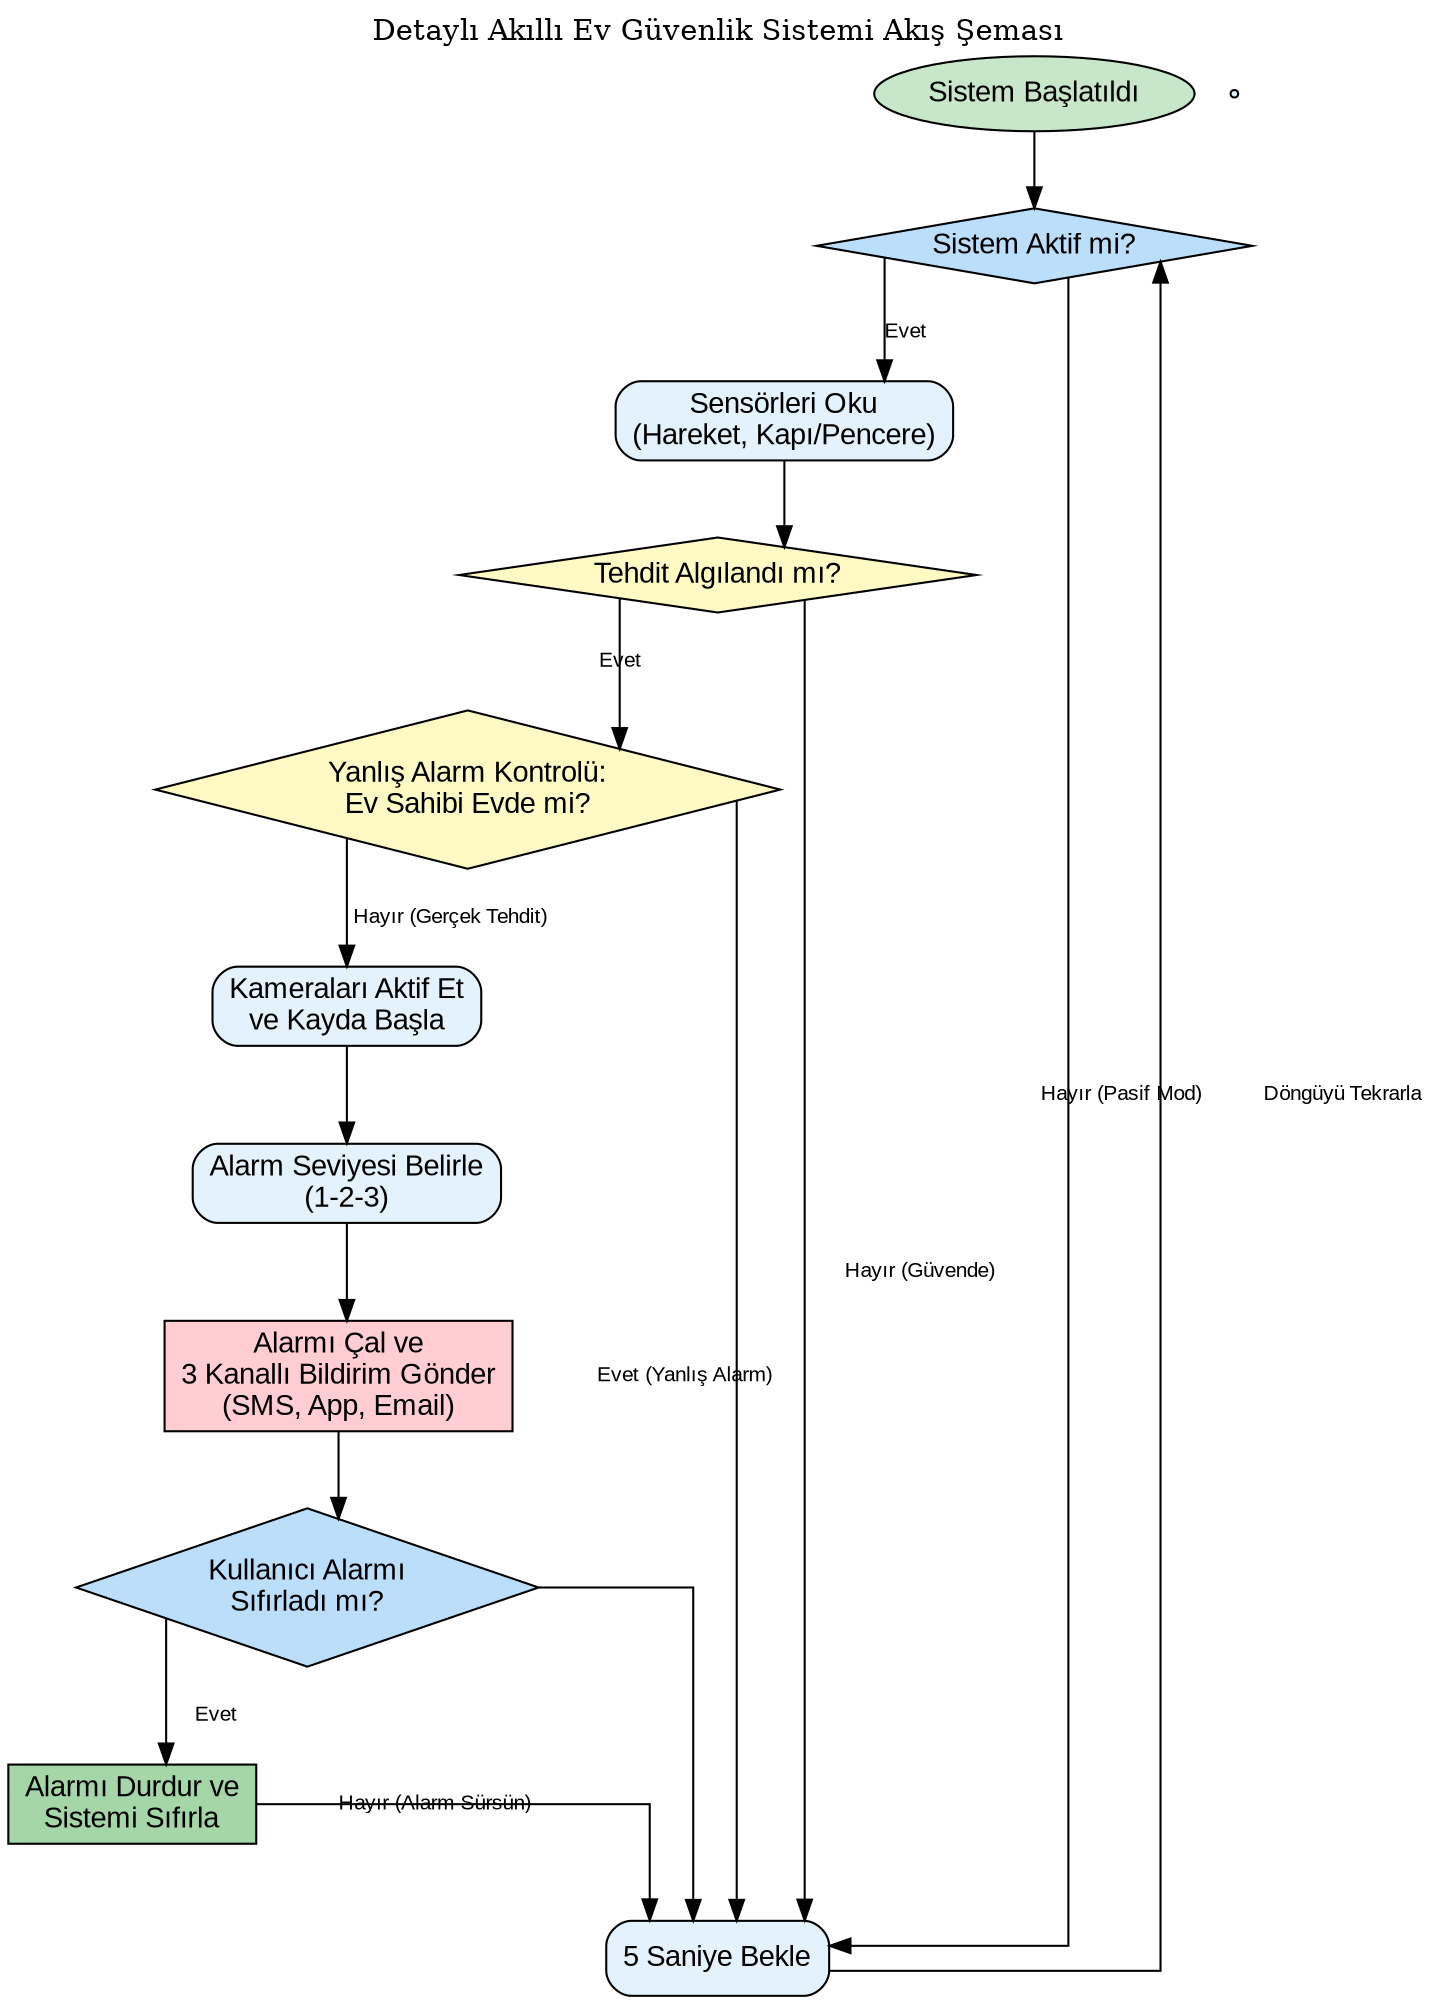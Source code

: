 digraph DetayliGuvenlikSistemi {
    // Grafik için genel ayarlar
    graph [charset="UTF-8", rankdir=TB, splines=ortho, labelloc="t", label="Detaylı Akıllı Ev Güvenlik Sistemi Akış Şeması"];
    node [shape=box, style="rounded,filled", fillcolor="#E3F2FD", fontname="Arial"];
    edge [fontname="Arial", fontsize=10];

    // Düğümler (İşlemler ve Kararlar)
    Basla [label="Sistem Başlatıldı", shape=ellipse, style=filled, fillcolor="#C8E6C9"];
    Sistem_Aktif_Mi [label="Sistem Aktif mi?", shape=diamond, style=filled, fillcolor="#BBDEFB"];
    Sensorleri_Oku [label="Sensörleri Oku\n(Hareket, Kapı/Pencere)"];
    Tehdit_Algilandi_Mi [label="Tehdit Algılandı mı?", shape=diamond, style=filled, fillcolor="#FFF9C4"];
    Ev_Sahibi_Evde_Mi [label="Yanlış Alarm Kontrolü:\nEv Sahibi Evde mi?", shape=diamond, style=filled, fillcolor="#FFF9C4"];
    Kameralari_Aktif_Et [label="Kameraları Aktif Et\nve Kayda Başla"];
    Alarm_Seviyesi_Belirle [label="Alarm Seviyesi Belirle\n(1-2-3)"];
    Alarmi_Cal [label="Alarmı Çal ve\n3 Kanallı Bildirim Gönder\n(SMS, App, Email)", style=filled, fillcolor="#FFCDD2"];
    Kullanici_Komutu_Kontrol [label="Kullanıcı Alarmı\nSıfırladı mı?", shape=diamond, style=filled, fillcolor="#BBDEFB"];
    Sistemi_Sifirla [label="Alarmı Durdur ve\nSistemi Sıfırla", style=filled, fillcolor="#A5D6A7"];
    Bekle [label="5 Saniye Bekle"];
    Son [label="Döngü Başı", shape=point];

    // Akışın Tanımlanması (Oklar)
    Basla -> Sistem_Aktif_Mi;
    
    Sistem_Aktif_Mi -> Sensorleri_Oku [label=" Evet "];
    Sistem_Aktif_Mi -> Bekle [label=" Hayır (Pasif Mod) "];
    
    Sensorleri_Oku -> Tehdit_Algilandi_Mi;
    Tehdit_Algilandi_Mi -> Ev_Sahibi_Evde_Mi [label=" Evet "];
    Tehdit_Algilandi_Mi -> Bekle [label=" Hayır (Güvende) "];
    
    Ev_Sahibi_Evde_Mi -> Kameralari_Aktif_Et [label=" Hayır (Gerçek Tehdit) "];
    Ev_Sahibi_Evde_Mi -> Bekle [label=" Evet (Yanlış Alarm) "];
    
    Kameralari_Aktif_Et -> Alarm_Seviyesi_Belirle;
    Alarm_Seviyesi_Belirle -> Alarmi_Cal;
    Alarmi_Cal -> Kullanici_Komutu_Kontrol;
    
    Kullanici_Komutu_Kontrol -> Sistemi_Sifirla [label=" Evet "];
    Kullanici_Komutu_Kontrol -> Bekle [label=" Hayır (Alarm Sürsün) "];
    
    Sistemi_Sifirla -> Bekle;
    Bekle -> Sistem_Aktif_Mi [label=" Döngüyü Tekrarla "];
}
